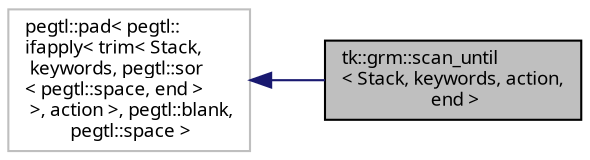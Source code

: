 digraph "tk::grm::scan_until&lt; Stack, keywords, action, end &gt;"
{
 // INTERACTIVE_SVG=YES
  bgcolor="transparent";
  edge [fontname="sans-serif",fontsize="9",labelfontname="sans-serif",labelfontsize="9"];
  node [fontname="sans-serif",fontsize="9",shape=record];
  rankdir="LR";
  Node1 [label="tk::grm::scan_until\l\< Stack, keywords, action,\l end \>",height=0.2,width=0.4,color="black", fillcolor="grey75", style="filled", fontcolor="black"];
  Node2 -> Node1 [dir="back",color="midnightblue",fontsize="9",style="solid",fontname="sans-serif"];
  Node2 [label="pegtl::pad\< pegtl::\lifapply\< trim\< Stack,\l keywords, pegtl::sor\l\< pegtl::space, end \>\l \>, action \>, pegtl::blank,\l pegtl::space \>",height=0.2,width=0.4,color="grey75"];
}
